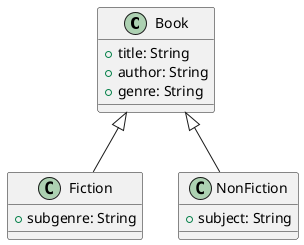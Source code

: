 @startuml book

class Book {
  + title: String
  + author: String
  + genre: String
}

class Fiction {
  + subgenre: String
}

class NonFiction {
  + subject: String
}

Book <|-- Fiction
Book <|-- NonFiction

@enduml
